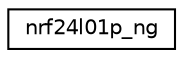 digraph "Graphical Class Hierarchy"
{
 // LATEX_PDF_SIZE
  edge [fontname="Helvetica",fontsize="10",labelfontname="Helvetica",labelfontsize="10"];
  node [fontname="Helvetica",fontsize="10",shape=record];
  rankdir="LR";
  Node0 [label="nrf24l01p_ng",height=0.2,width=0.4,color="black", fillcolor="white", style="filled",URL="$structnrf24l01p__ng.html",tooltip="NRF24L01+ device struct."];
}
